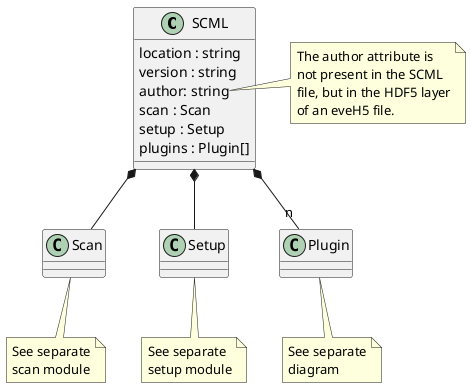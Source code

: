 @startuml

class SCML {
    location : string
    version : string
    author: string
    scan : Scan
    setup : Setup
    plugins : Plugin[]
}
SCML *-- Scan
SCML *-- Setup
SCML *-- "n" Plugin

note right of SCML::author
    The author attribute is
    not present in the SCML
    file, but in the HDF5 layer
    of an eveH5 file.
end note

note bottom of Scan: See separate\nscan module

note bottom of Setup: See separate\nsetup module

note bottom of Plugin: See separate\ndiagram

@enduml